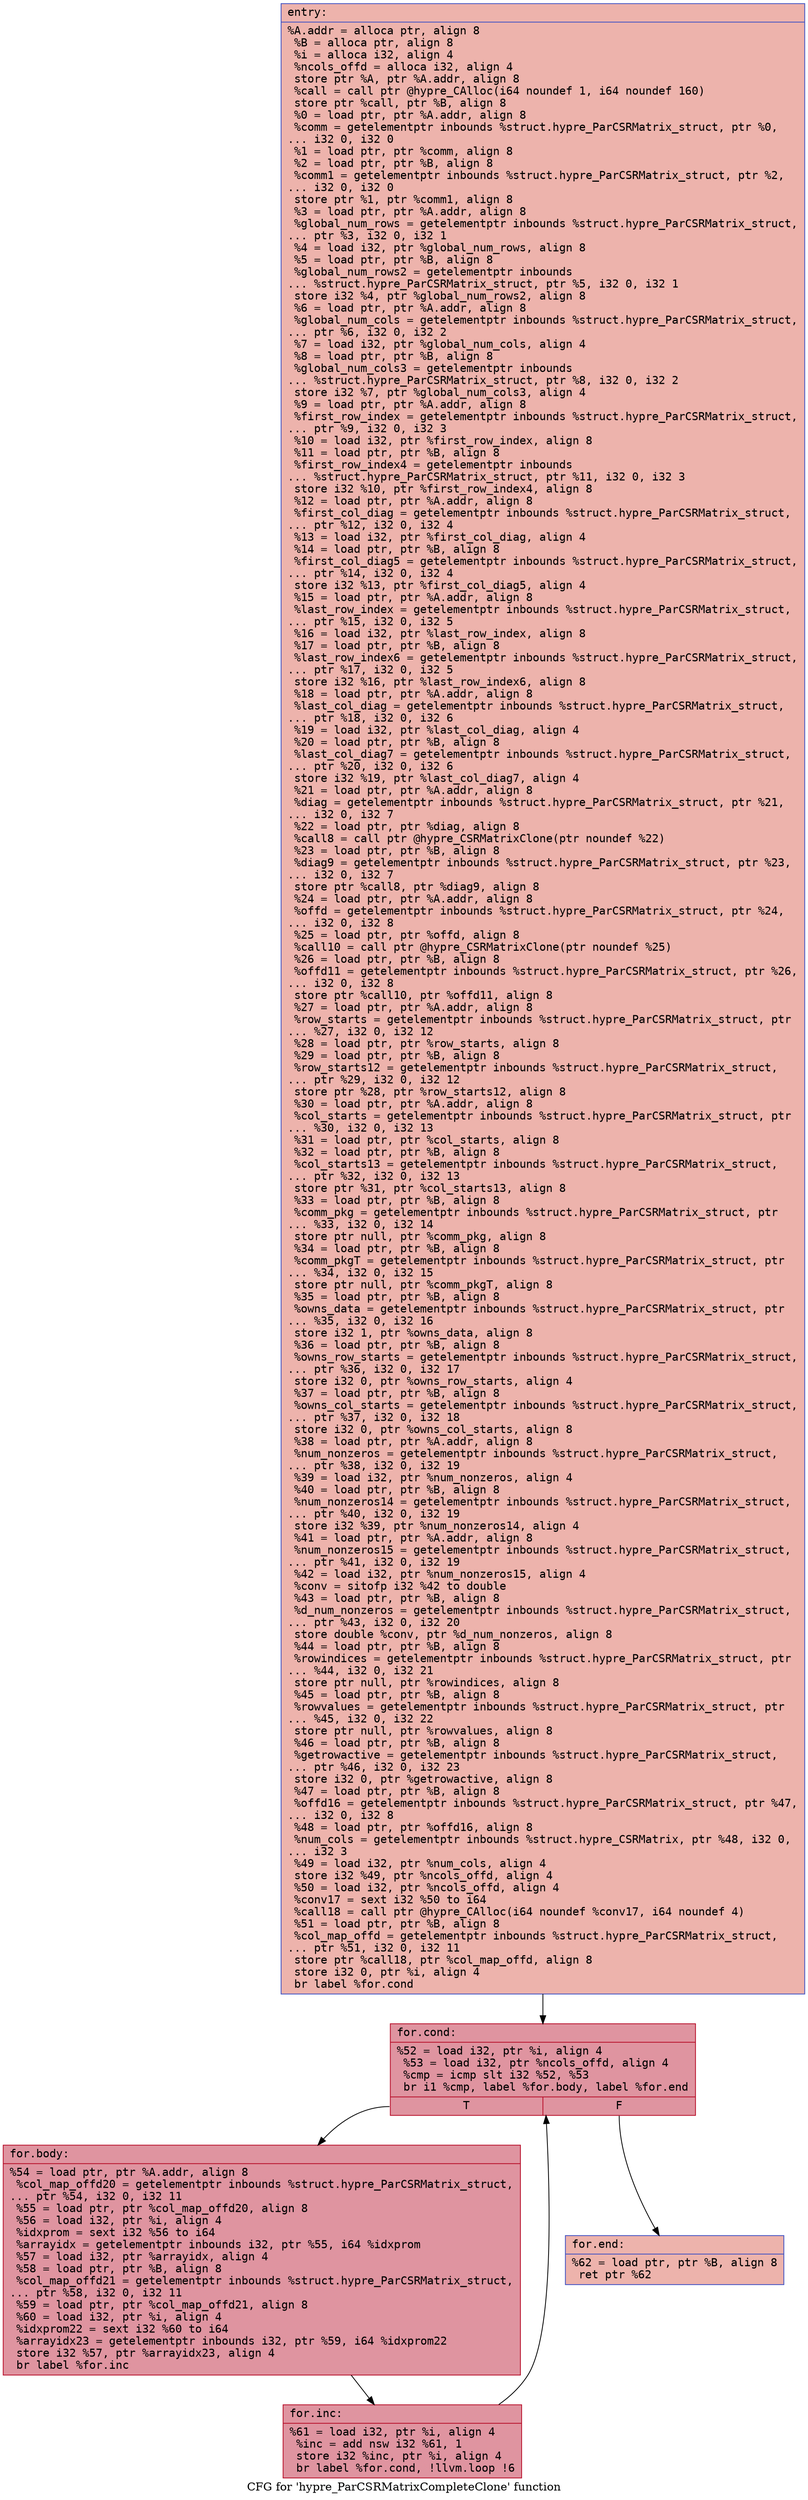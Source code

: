 digraph "CFG for 'hypre_ParCSRMatrixCompleteClone' function" {
	label="CFG for 'hypre_ParCSRMatrixCompleteClone' function";

	Node0x55b0c8214f90 [shape=record,color="#3d50c3ff", style=filled, fillcolor="#d6524470" fontname="Courier",label="{entry:\l|  %A.addr = alloca ptr, align 8\l  %B = alloca ptr, align 8\l  %i = alloca i32, align 4\l  %ncols_offd = alloca i32, align 4\l  store ptr %A, ptr %A.addr, align 8\l  %call = call ptr @hypre_CAlloc(i64 noundef 1, i64 noundef 160)\l  store ptr %call, ptr %B, align 8\l  %0 = load ptr, ptr %A.addr, align 8\l  %comm = getelementptr inbounds %struct.hypre_ParCSRMatrix_struct, ptr %0,\l... i32 0, i32 0\l  %1 = load ptr, ptr %comm, align 8\l  %2 = load ptr, ptr %B, align 8\l  %comm1 = getelementptr inbounds %struct.hypre_ParCSRMatrix_struct, ptr %2,\l... i32 0, i32 0\l  store ptr %1, ptr %comm1, align 8\l  %3 = load ptr, ptr %A.addr, align 8\l  %global_num_rows = getelementptr inbounds %struct.hypre_ParCSRMatrix_struct,\l... ptr %3, i32 0, i32 1\l  %4 = load i32, ptr %global_num_rows, align 8\l  %5 = load ptr, ptr %B, align 8\l  %global_num_rows2 = getelementptr inbounds\l... %struct.hypre_ParCSRMatrix_struct, ptr %5, i32 0, i32 1\l  store i32 %4, ptr %global_num_rows2, align 8\l  %6 = load ptr, ptr %A.addr, align 8\l  %global_num_cols = getelementptr inbounds %struct.hypre_ParCSRMatrix_struct,\l... ptr %6, i32 0, i32 2\l  %7 = load i32, ptr %global_num_cols, align 4\l  %8 = load ptr, ptr %B, align 8\l  %global_num_cols3 = getelementptr inbounds\l... %struct.hypre_ParCSRMatrix_struct, ptr %8, i32 0, i32 2\l  store i32 %7, ptr %global_num_cols3, align 4\l  %9 = load ptr, ptr %A.addr, align 8\l  %first_row_index = getelementptr inbounds %struct.hypre_ParCSRMatrix_struct,\l... ptr %9, i32 0, i32 3\l  %10 = load i32, ptr %first_row_index, align 8\l  %11 = load ptr, ptr %B, align 8\l  %first_row_index4 = getelementptr inbounds\l... %struct.hypre_ParCSRMatrix_struct, ptr %11, i32 0, i32 3\l  store i32 %10, ptr %first_row_index4, align 8\l  %12 = load ptr, ptr %A.addr, align 8\l  %first_col_diag = getelementptr inbounds %struct.hypre_ParCSRMatrix_struct,\l... ptr %12, i32 0, i32 4\l  %13 = load i32, ptr %first_col_diag, align 4\l  %14 = load ptr, ptr %B, align 8\l  %first_col_diag5 = getelementptr inbounds %struct.hypre_ParCSRMatrix_struct,\l... ptr %14, i32 0, i32 4\l  store i32 %13, ptr %first_col_diag5, align 4\l  %15 = load ptr, ptr %A.addr, align 8\l  %last_row_index = getelementptr inbounds %struct.hypre_ParCSRMatrix_struct,\l... ptr %15, i32 0, i32 5\l  %16 = load i32, ptr %last_row_index, align 8\l  %17 = load ptr, ptr %B, align 8\l  %last_row_index6 = getelementptr inbounds %struct.hypre_ParCSRMatrix_struct,\l... ptr %17, i32 0, i32 5\l  store i32 %16, ptr %last_row_index6, align 8\l  %18 = load ptr, ptr %A.addr, align 8\l  %last_col_diag = getelementptr inbounds %struct.hypre_ParCSRMatrix_struct,\l... ptr %18, i32 0, i32 6\l  %19 = load i32, ptr %last_col_diag, align 4\l  %20 = load ptr, ptr %B, align 8\l  %last_col_diag7 = getelementptr inbounds %struct.hypre_ParCSRMatrix_struct,\l... ptr %20, i32 0, i32 6\l  store i32 %19, ptr %last_col_diag7, align 4\l  %21 = load ptr, ptr %A.addr, align 8\l  %diag = getelementptr inbounds %struct.hypre_ParCSRMatrix_struct, ptr %21,\l... i32 0, i32 7\l  %22 = load ptr, ptr %diag, align 8\l  %call8 = call ptr @hypre_CSRMatrixClone(ptr noundef %22)\l  %23 = load ptr, ptr %B, align 8\l  %diag9 = getelementptr inbounds %struct.hypre_ParCSRMatrix_struct, ptr %23,\l... i32 0, i32 7\l  store ptr %call8, ptr %diag9, align 8\l  %24 = load ptr, ptr %A.addr, align 8\l  %offd = getelementptr inbounds %struct.hypre_ParCSRMatrix_struct, ptr %24,\l... i32 0, i32 8\l  %25 = load ptr, ptr %offd, align 8\l  %call10 = call ptr @hypre_CSRMatrixClone(ptr noundef %25)\l  %26 = load ptr, ptr %B, align 8\l  %offd11 = getelementptr inbounds %struct.hypre_ParCSRMatrix_struct, ptr %26,\l... i32 0, i32 8\l  store ptr %call10, ptr %offd11, align 8\l  %27 = load ptr, ptr %A.addr, align 8\l  %row_starts = getelementptr inbounds %struct.hypre_ParCSRMatrix_struct, ptr\l... %27, i32 0, i32 12\l  %28 = load ptr, ptr %row_starts, align 8\l  %29 = load ptr, ptr %B, align 8\l  %row_starts12 = getelementptr inbounds %struct.hypre_ParCSRMatrix_struct,\l... ptr %29, i32 0, i32 12\l  store ptr %28, ptr %row_starts12, align 8\l  %30 = load ptr, ptr %A.addr, align 8\l  %col_starts = getelementptr inbounds %struct.hypre_ParCSRMatrix_struct, ptr\l... %30, i32 0, i32 13\l  %31 = load ptr, ptr %col_starts, align 8\l  %32 = load ptr, ptr %B, align 8\l  %col_starts13 = getelementptr inbounds %struct.hypre_ParCSRMatrix_struct,\l... ptr %32, i32 0, i32 13\l  store ptr %31, ptr %col_starts13, align 8\l  %33 = load ptr, ptr %B, align 8\l  %comm_pkg = getelementptr inbounds %struct.hypre_ParCSRMatrix_struct, ptr\l... %33, i32 0, i32 14\l  store ptr null, ptr %comm_pkg, align 8\l  %34 = load ptr, ptr %B, align 8\l  %comm_pkgT = getelementptr inbounds %struct.hypre_ParCSRMatrix_struct, ptr\l... %34, i32 0, i32 15\l  store ptr null, ptr %comm_pkgT, align 8\l  %35 = load ptr, ptr %B, align 8\l  %owns_data = getelementptr inbounds %struct.hypre_ParCSRMatrix_struct, ptr\l... %35, i32 0, i32 16\l  store i32 1, ptr %owns_data, align 8\l  %36 = load ptr, ptr %B, align 8\l  %owns_row_starts = getelementptr inbounds %struct.hypre_ParCSRMatrix_struct,\l... ptr %36, i32 0, i32 17\l  store i32 0, ptr %owns_row_starts, align 4\l  %37 = load ptr, ptr %B, align 8\l  %owns_col_starts = getelementptr inbounds %struct.hypre_ParCSRMatrix_struct,\l... ptr %37, i32 0, i32 18\l  store i32 0, ptr %owns_col_starts, align 8\l  %38 = load ptr, ptr %A.addr, align 8\l  %num_nonzeros = getelementptr inbounds %struct.hypre_ParCSRMatrix_struct,\l... ptr %38, i32 0, i32 19\l  %39 = load i32, ptr %num_nonzeros, align 4\l  %40 = load ptr, ptr %B, align 8\l  %num_nonzeros14 = getelementptr inbounds %struct.hypre_ParCSRMatrix_struct,\l... ptr %40, i32 0, i32 19\l  store i32 %39, ptr %num_nonzeros14, align 4\l  %41 = load ptr, ptr %A.addr, align 8\l  %num_nonzeros15 = getelementptr inbounds %struct.hypre_ParCSRMatrix_struct,\l... ptr %41, i32 0, i32 19\l  %42 = load i32, ptr %num_nonzeros15, align 4\l  %conv = sitofp i32 %42 to double\l  %43 = load ptr, ptr %B, align 8\l  %d_num_nonzeros = getelementptr inbounds %struct.hypre_ParCSRMatrix_struct,\l... ptr %43, i32 0, i32 20\l  store double %conv, ptr %d_num_nonzeros, align 8\l  %44 = load ptr, ptr %B, align 8\l  %rowindices = getelementptr inbounds %struct.hypre_ParCSRMatrix_struct, ptr\l... %44, i32 0, i32 21\l  store ptr null, ptr %rowindices, align 8\l  %45 = load ptr, ptr %B, align 8\l  %rowvalues = getelementptr inbounds %struct.hypre_ParCSRMatrix_struct, ptr\l... %45, i32 0, i32 22\l  store ptr null, ptr %rowvalues, align 8\l  %46 = load ptr, ptr %B, align 8\l  %getrowactive = getelementptr inbounds %struct.hypre_ParCSRMatrix_struct,\l... ptr %46, i32 0, i32 23\l  store i32 0, ptr %getrowactive, align 8\l  %47 = load ptr, ptr %B, align 8\l  %offd16 = getelementptr inbounds %struct.hypre_ParCSRMatrix_struct, ptr %47,\l... i32 0, i32 8\l  %48 = load ptr, ptr %offd16, align 8\l  %num_cols = getelementptr inbounds %struct.hypre_CSRMatrix, ptr %48, i32 0,\l... i32 3\l  %49 = load i32, ptr %num_cols, align 4\l  store i32 %49, ptr %ncols_offd, align 4\l  %50 = load i32, ptr %ncols_offd, align 4\l  %conv17 = sext i32 %50 to i64\l  %call18 = call ptr @hypre_CAlloc(i64 noundef %conv17, i64 noundef 4)\l  %51 = load ptr, ptr %B, align 8\l  %col_map_offd = getelementptr inbounds %struct.hypre_ParCSRMatrix_struct,\l... ptr %51, i32 0, i32 11\l  store ptr %call18, ptr %col_map_offd, align 8\l  store i32 0, ptr %i, align 4\l  br label %for.cond\l}"];
	Node0x55b0c8214f90 -> Node0x55b0c82179a0[tooltip="entry -> for.cond\nProbability 100.00%" ];
	Node0x55b0c82179a0 [shape=record,color="#b70d28ff", style=filled, fillcolor="#b70d2870" fontname="Courier",label="{for.cond:\l|  %52 = load i32, ptr %i, align 4\l  %53 = load i32, ptr %ncols_offd, align 4\l  %cmp = icmp slt i32 %52, %53\l  br i1 %cmp, label %for.body, label %for.end\l|{<s0>T|<s1>F}}"];
	Node0x55b0c82179a0:s0 -> Node0x55b0c8217b10[tooltip="for.cond -> for.body\nProbability 96.88%" ];
	Node0x55b0c82179a0:s1 -> Node0x55b0c821b560[tooltip="for.cond -> for.end\nProbability 3.12%" ];
	Node0x55b0c8217b10 [shape=record,color="#b70d28ff", style=filled, fillcolor="#b70d2870" fontname="Courier",label="{for.body:\l|  %54 = load ptr, ptr %A.addr, align 8\l  %col_map_offd20 = getelementptr inbounds %struct.hypre_ParCSRMatrix_struct,\l... ptr %54, i32 0, i32 11\l  %55 = load ptr, ptr %col_map_offd20, align 8\l  %56 = load i32, ptr %i, align 4\l  %idxprom = sext i32 %56 to i64\l  %arrayidx = getelementptr inbounds i32, ptr %55, i64 %idxprom\l  %57 = load i32, ptr %arrayidx, align 4\l  %58 = load ptr, ptr %B, align 8\l  %col_map_offd21 = getelementptr inbounds %struct.hypre_ParCSRMatrix_struct,\l... ptr %58, i32 0, i32 11\l  %59 = load ptr, ptr %col_map_offd21, align 8\l  %60 = load i32, ptr %i, align 4\l  %idxprom22 = sext i32 %60 to i64\l  %arrayidx23 = getelementptr inbounds i32, ptr %59, i64 %idxprom22\l  store i32 %57, ptr %arrayidx23, align 4\l  br label %for.inc\l}"];
	Node0x55b0c8217b10 -> Node0x55b0c821bf30[tooltip="for.body -> for.inc\nProbability 100.00%" ];
	Node0x55b0c821bf30 [shape=record,color="#b70d28ff", style=filled, fillcolor="#b70d2870" fontname="Courier",label="{for.inc:\l|  %61 = load i32, ptr %i, align 4\l  %inc = add nsw i32 %61, 1\l  store i32 %inc, ptr %i, align 4\l  br label %for.cond, !llvm.loop !6\l}"];
	Node0x55b0c821bf30 -> Node0x55b0c82179a0[tooltip="for.inc -> for.cond\nProbability 100.00%" ];
	Node0x55b0c821b560 [shape=record,color="#3d50c3ff", style=filled, fillcolor="#d6524470" fontname="Courier",label="{for.end:\l|  %62 = load ptr, ptr %B, align 8\l  ret ptr %62\l}"];
}
